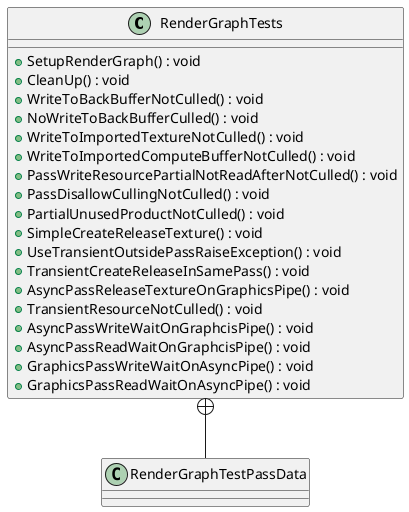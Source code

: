 @startuml
class RenderGraphTests {
    + SetupRenderGraph() : void
    + CleanUp() : void
    + WriteToBackBufferNotCulled() : void
    + NoWriteToBackBufferCulled() : void
    + WriteToImportedTextureNotCulled() : void
    + WriteToImportedComputeBufferNotCulled() : void
    + PassWriteResourcePartialNotReadAfterNotCulled() : void
    + PassDisallowCullingNotCulled() : void
    + PartialUnusedProductNotCulled() : void
    + SimpleCreateReleaseTexture() : void
    + UseTransientOutsidePassRaiseException() : void
    + TransientCreateReleaseInSamePass() : void
    + AsyncPassReleaseTextureOnGraphicsPipe() : void
    + TransientResourceNotCulled() : void
    + AsyncPassWriteWaitOnGraphcisPipe() : void
    + AsyncPassReadWaitOnGraphcisPipe() : void
    + GraphicsPassWriteWaitOnAsyncPipe() : void
    + GraphicsPassReadWaitOnAsyncPipe() : void
}
class RenderGraphTestPassData {
}
RenderGraphTests +-- RenderGraphTestPassData
@enduml
